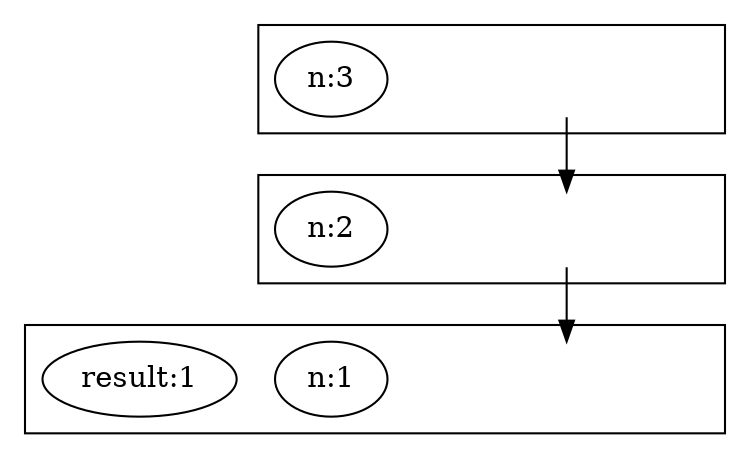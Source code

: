 digraph root {
	graph [compound=true]
	subgraph cluster__3_0 {
		graph [label=""]
		cluster__3_0 [style=invisible]
		"6_n:3" [label="n:3"]
	}
	subgraph cluster__2_1 {
		graph [label=""]
		cluster__2_1 [style=invisible]
		cluster__3_0 -> cluster__2_1
		"7_n:2" [label="n:2"]
	}
	subgraph cluster__1_2 {
		graph [label=""]
		cluster__1_2 [style=invisible]
		cluster__2_1 -> cluster__1_2
		"8_n:1" [label="n:1"]
		"9_result:1" [label="result:1"]
	}
}